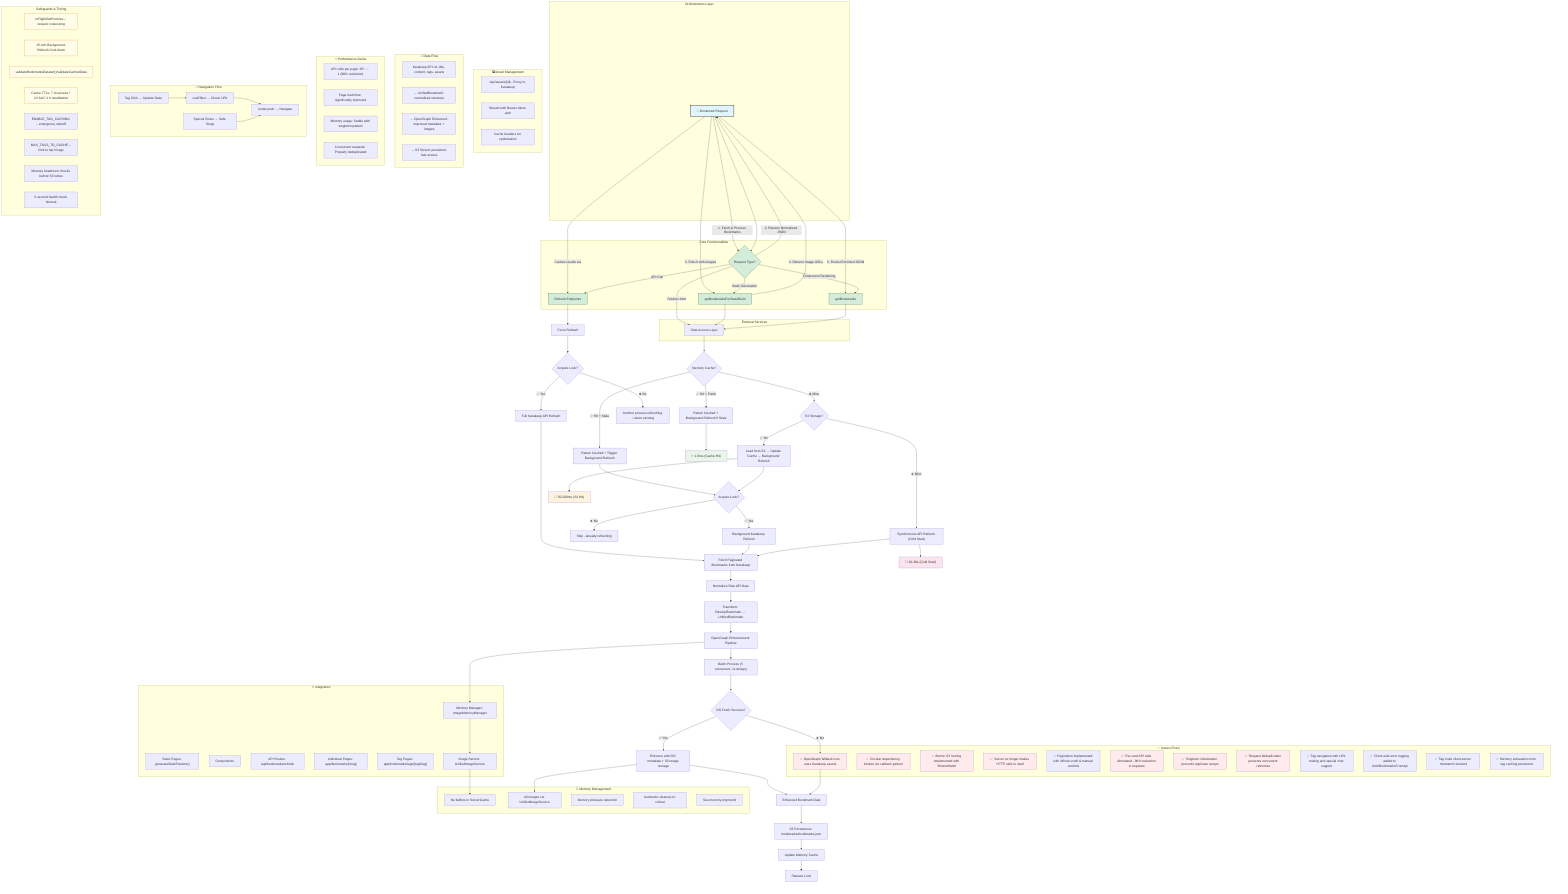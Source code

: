 graph TD
    subgraph "Orchestration Layer"
        A[Bookmarks Feature]
    end

    subgraph "Core Functionalities"
        B[json-handling]
        C[image-handling]
        D[s3-object-storage]
        E[caching]
    end

    subgraph "External Services"
        F[Karakeep API]
    end

    A -- "1. Fetch & Process Bookmarks" --> B
    B -- "Fetches from" --> F
    B -- "2. Returns Normalized JSON" --> A
    
    A -- "3. Enrich with Images" --> C
    C -- "4. Returns Image URLs" --> A
    
    A -- "5. Persist Enriched JSON" --> D
    
    A -- "Caches results via" --> E

    style A fill:#e1f5fe,stroke:#333,stroke-width:2px
    classDef core fill:#d4edda,stroke:#155724
    class B,C,D,E core;
    
    %% Entry Points
    A["📖 Bookmark Request"] --> B{Request Type?}
    B -->|Static Generation| C[getBookmarksForStaticBuild]
    B -->|Component Rendering| D[getBookmarks]
    B -->|API Call| E[Refresh Endpoints]
    
    %% Core Data Access - Priority Flow
    C --> F[Data Access Layer]
    D --> F
    E --> G[Force Refresh]
    
    F --> H{Memory Cache?}
    H -->|✅ Hit + Fresh| I["Return Cached + Background Refresh if Stale"]
    H -->|✅ Hit + Stale| J["Return Cached + Trigger Background Refresh"]
    H -->|❌ Miss| K{S3 Storage?}
    
    K -->|✅ Hit| L["Load from S3 → Update Cache → Background Refresh"]
    K -->|❌ Miss| M["Synchronous API Refresh (Cold Start)"]
    
    %% Lock Management - Critical Decision Point
    G --> N{Acquire Lock?}
    J --> O{Acquire Lock?}
    L --> O
    
    N -->|❌ No| P["Another process refreshing - return existing"]
    N -->|✅ Yes| Q[Full Karakeep API Refresh]
    O -->|❌ No| R["Skip - already refreshing"]
    O -->|✅ Yes| S[Background Karakeep Refresh]
    
    %% Karakeep API Integration
    Q --> T[Fetch Paginated Bookmarks from Karakeep]
    S --> T
    M --> T
    
    T --> U[Normalize Raw API Data]
    U --> V["Transform: RawApiBookmark → UnifiedBookmark"]
    V --> W[OpenGraph Enhancement Pipeline]
    
    %% OpenGraph Enhancement - Batch Processing
    W --> X["Batch Process (5 concurrent, 1s delays)"]
    X --> Y{OG Fetch Success?}
    Y -->|✅ Yes| Z[Enhance with OG metadata + S3 image storage]
    Y -->|❌ No| AA["Use Karakeep fallback images"]
    
    %% Asset Integration
    subgraph Assets ["🖼️ Asset Management"]
        BB["/api/assets/[id] - Proxy to Karakeep"]
        CC["Stream with Bearer token auth"]
        DD["Cache headers for optimization"]
    end
    
    %% Data Persistence
    Z --> EE[Enhanced Bookmark Data]
    AA --> EE
    EE --> FF[S3 Persistence: bookmarks/bookmarks.json]
    FF --> GG[Update Memory Cache]
    GG --> HH[Release Lock]
    
    %% Performance Characteristics
    I --> II["⚡ 1-5ms (Cache Hit)"]
    L --> JJ["🏃 50-200ms (S3 Hit)"]
    M --> KK["🐌 10-30s (Cold Start)"]
    
    %% Data Transformation Chain
    subgraph Transform ["🔄 Data Flow"]
        LL["Karakeep API: id, title, content, tags, assets"]
        MM["→ UnifiedBookmark: normalized structure"]
        NN["→ OpenGraph Enhanced: improved metadata + images"]
        OO["→ S3 Stored: persistent, fast access"]
    end
    
    %% Issues Resolved
    subgraph Resolved ["✅ Issues Fixed"]
        AA["✅ OpenGraph fallback now uses Karakeep assets"]
        PP["✅ Circular dependency broken via callback pattern"]
        QQ["✅ Atomic S3 locking implemented with IfNoneMatch"]
        RR["✅ Server no longer makes HTTP calls to itself"]
        SS["✅ Pagination implemented with infinite scroll & manual controls"]
        TT["✅ Per-card API calls eliminated - 96% reduction in requests"]
        UU["✅ Singleton initialization prevents duplicate setups"]
        VV["✅ Request deduplication prevents concurrent refreshes"]
        WW["✅ Tag navigation with URL routing and special char support"]
        XX["✅ Client-side error logging added to fetchBookmarksFromApi"]
        YY["✅ Tag route client-server mismatch resolved"]
        ZZ["✅ Memory exhaustion from tag caching prevented"]
    end
    
    %% Performance Improvements
    subgraph Performance ["⚡ Performance Gains"]
        W1["API calls per page: 25+ → 1 (96% reduction)"]
        W2["Page load time: significantly improved"]
        W3["Memory usage: Stable with singleton pattern"]
        W4["Concurrent requests: Properly deduplicated"]
    end
    
    %% Integration Points
    subgraph Integration ["🔗 Integration"]
        INT1["Static Pages: generateStaticParams()"]
        INT2["Components: <BookmarksServer />"]
        INT3["API Routes: /api/bookmarks/refresh"]
        INT4["Individual Pages: app/bookmarks/[slug]"]
        INT5["Tag Pages: app/bookmarks/tags/[tagSlug]"]
        INT6["Memory Manager: ImageMemoryManager"]
        INT7["Image Service: UnifiedImageService"]
    end
    
    %% Memory Management Integration
    subgraph MemoryMgmt ["🧠 Memory Management"]
        MEM1["No buffers in ServerCache"]
        MEM2["All images via UnifiedImageService"]
        MEM3["Memory pressure detection"]
        MEM4["Automatic cleanup on critical"]
        MEM5["See memory-mgmt.md"]
    end
    
    W --> INT6
    INT6 --> INT7
    INT7 --> MEM1
    Z --> MEM2
    
    %% Navigation Flow (NEW)
    subgraph Navigation ["🧭 Navigation Flow"]
        NAV1["Tag Click → Update State"]
        NAV2["useEffect → Check URL"]
        NAV3["router.push → Navigate"]
        NAV4["Special Chars → Safe Slugs"]
    end
    
    NAV1 --> NAV2
    NAV2 --> NAV3
    NAV4 --> NAV3
    
    %% Safeguards & Timing (NEW)
    subgraph "Safeguards & Timing"
        SAFE1["inFlightGetPromise – request coalescing"]
        SAFE2["15-min Background-Refresh Cool-down"]
        SAFE3["validateBookmarksDataset()/validateCachedData"]
        SAFE4["Cache TTLs: 7 d success / 1 h fail / 1 h revalidation"]
        SAFE5["ENABLE_TAG_CACHING – emergency shutoff"]
        SAFE6["MAX_TAGS_TO_CACHE – limit to top N tags"]
        SAFE7["Memory headroom checks before S3 writes"]
        SAFE8["5-second health check timeout"]
    end
    
    style A fill:#e1f5fe
    style AA fill:#ffebee
    style PP fill:#ffebee
    style QQ fill:#ffebee
    style RR fill:#ffebee
    style TT fill:#ffebee
    style UU fill:#ffebee
    style VV fill:#ffebee
    style II fill:#e8f5e8
    style JJ fill:#fff3e0
    style KK fill:#fce4ec
    style SAFE1 fill:#fffde7,stroke:#f57f17
    style SAFE2 fill:#fffde7,stroke:#f57f17
    style SAFE3 fill:#fffde7,stroke:#f57f17
    style SAFE4 fill:#fffde7,stroke:#f57f17